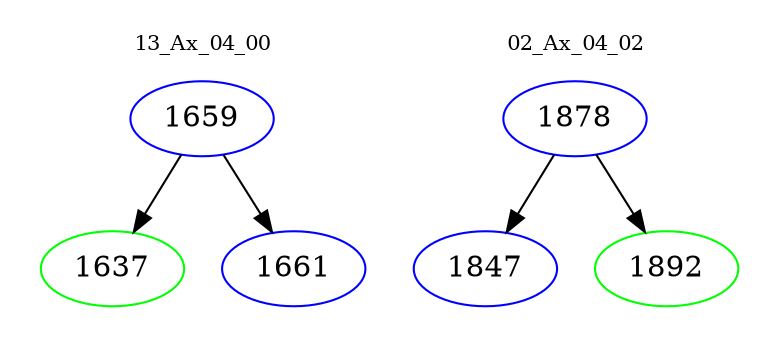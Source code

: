 digraph{
subgraph cluster_0 {
color = white
label = "13_Ax_04_00";
fontsize=10;
T0_1659 [label="1659", color="blue"]
T0_1659 -> T0_1637 [color="black"]
T0_1637 [label="1637", color="green"]
T0_1659 -> T0_1661 [color="black"]
T0_1661 [label="1661", color="blue"]
}
subgraph cluster_1 {
color = white
label = "02_Ax_04_02";
fontsize=10;
T1_1878 [label="1878", color="blue"]
T1_1878 -> T1_1847 [color="black"]
T1_1847 [label="1847", color="blue"]
T1_1878 -> T1_1892 [color="black"]
T1_1892 [label="1892", color="green"]
}
}
